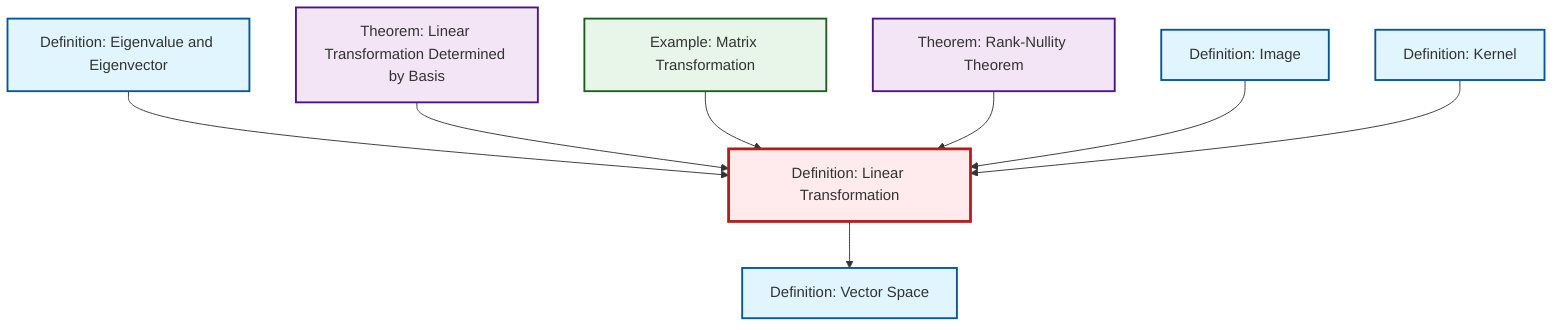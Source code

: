 graph TD
    classDef definition fill:#e1f5fe,stroke:#01579b,stroke-width:2px
    classDef theorem fill:#f3e5f5,stroke:#4a148c,stroke-width:2px
    classDef axiom fill:#fff3e0,stroke:#e65100,stroke-width:2px
    classDef example fill:#e8f5e9,stroke:#1b5e20,stroke-width:2px
    classDef current fill:#ffebee,stroke:#b71c1c,stroke-width:3px
    thm-linear-transformation-basis["Theorem: Linear Transformation Determined by Basis"]:::theorem
    ex-matrix-transformation["Example: Matrix Transformation"]:::example
    def-vector-space["Definition: Vector Space"]:::definition
    thm-rank-nullity["Theorem: Rank-Nullity Theorem"]:::theorem
    def-kernel["Definition: Kernel"]:::definition
    def-eigenvalue-eigenvector["Definition: Eigenvalue and Eigenvector"]:::definition
    def-linear-transformation["Definition: Linear Transformation"]:::definition
    def-image["Definition: Image"]:::definition
    def-eigenvalue-eigenvector --> def-linear-transformation
    thm-linear-transformation-basis --> def-linear-transformation
    def-linear-transformation --> def-vector-space
    ex-matrix-transformation --> def-linear-transformation
    thm-rank-nullity --> def-linear-transformation
    def-image --> def-linear-transformation
    def-kernel --> def-linear-transformation
    class def-linear-transformation current